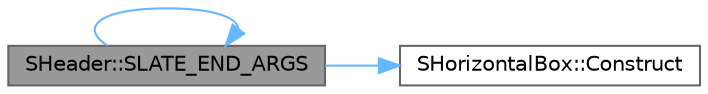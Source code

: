 digraph "SHeader::SLATE_END_ARGS"
{
 // INTERACTIVE_SVG=YES
 // LATEX_PDF_SIZE
  bgcolor="transparent";
  edge [fontname=Helvetica,fontsize=10,labelfontname=Helvetica,labelfontsize=10];
  node [fontname=Helvetica,fontsize=10,shape=box,height=0.2,width=0.4];
  rankdir="LR";
  Node1 [id="Node000001",label="SHeader::SLATE_END_ARGS",height=0.2,width=0.4,color="gray40", fillcolor="grey60", style="filled", fontcolor="black",tooltip=" "];
  Node1 -> Node2 [id="edge1_Node000001_Node000002",color="steelblue1",style="solid",tooltip=" "];
  Node2 [id="Node000002",label="SHorizontalBox::Construct",height=0.2,width=0.4,color="grey40", fillcolor="white", style="filled",URL="$d4/dc0/classSHorizontalBox.html#affbef333a952f85e36f6de74de7edd28",tooltip="Construct this widget."];
  Node1 -> Node1 [id="edge2_Node000001_Node000001",color="steelblue1",style="solid",tooltip=" "];
}

